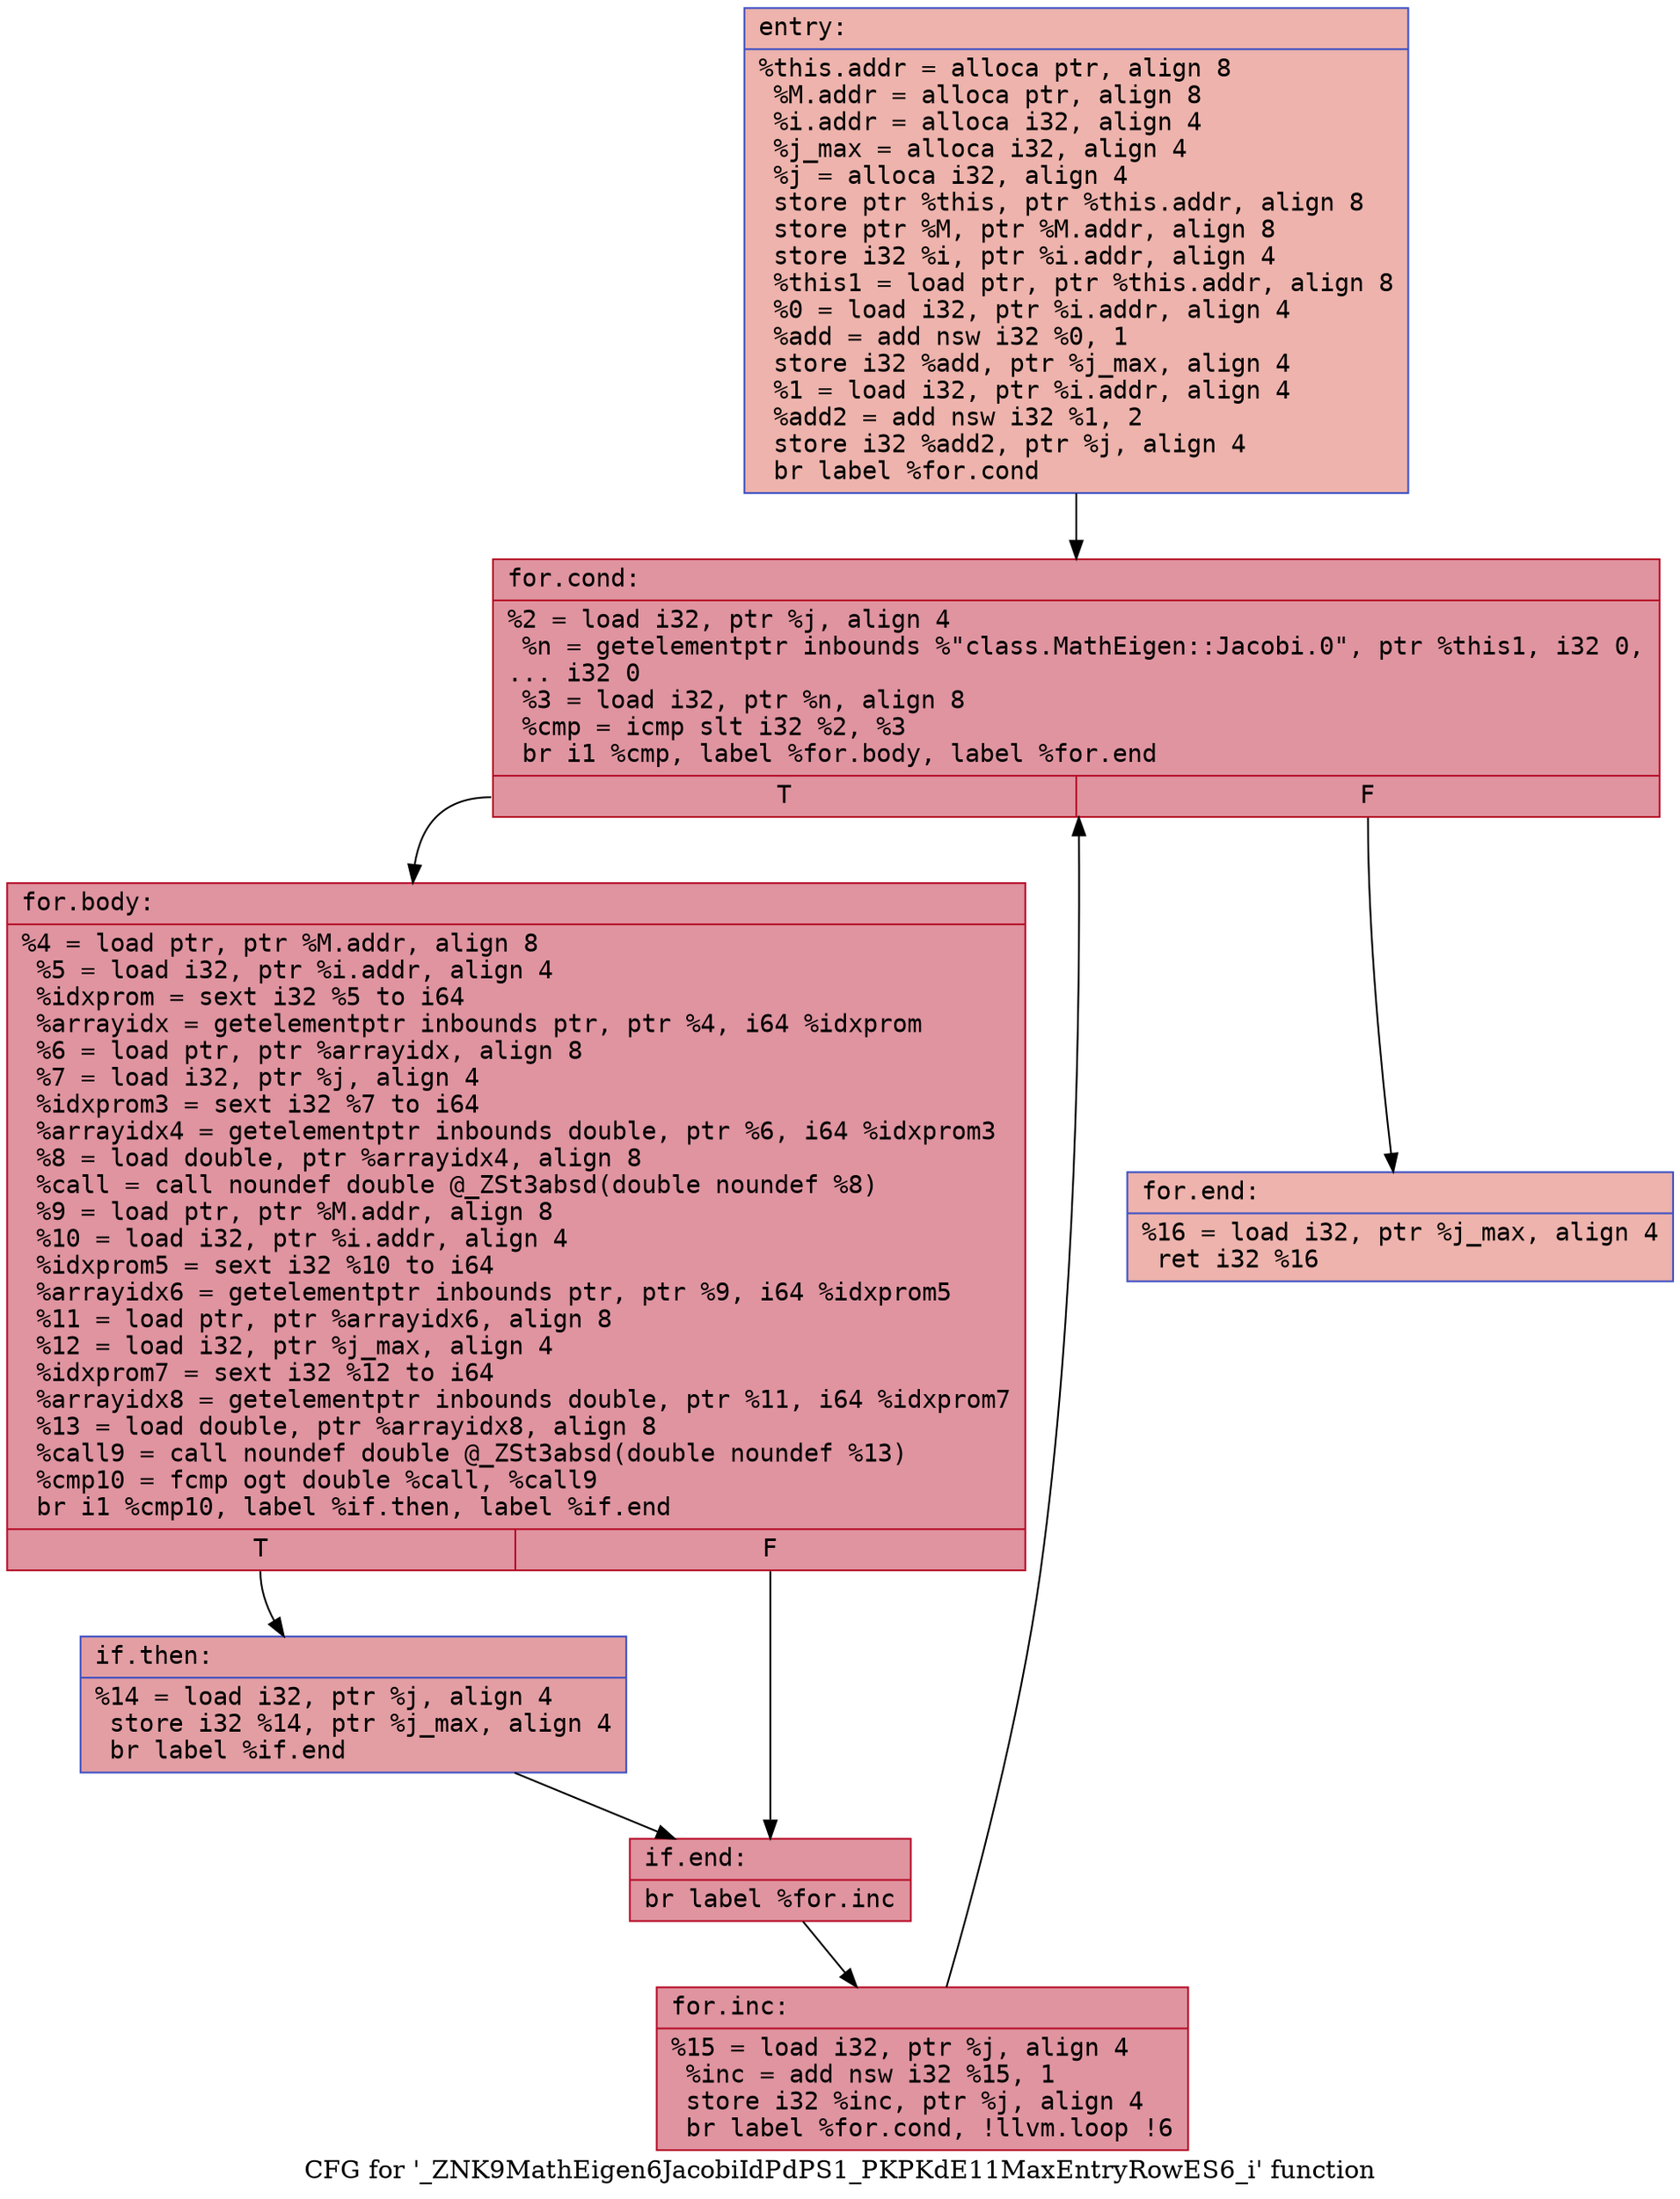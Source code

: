 digraph "CFG for '_ZNK9MathEigen6JacobiIdPdPS1_PKPKdE11MaxEntryRowES6_i' function" {
	label="CFG for '_ZNK9MathEigen6JacobiIdPdPS1_PKPKdE11MaxEntryRowES6_i' function";

	Node0x5600924b3f40 [shape=record,color="#3d50c3ff", style=filled, fillcolor="#d6524470" fontname="Courier",label="{entry:\l|  %this.addr = alloca ptr, align 8\l  %M.addr = alloca ptr, align 8\l  %i.addr = alloca i32, align 4\l  %j_max = alloca i32, align 4\l  %j = alloca i32, align 4\l  store ptr %this, ptr %this.addr, align 8\l  store ptr %M, ptr %M.addr, align 8\l  store i32 %i, ptr %i.addr, align 4\l  %this1 = load ptr, ptr %this.addr, align 8\l  %0 = load i32, ptr %i.addr, align 4\l  %add = add nsw i32 %0, 1\l  store i32 %add, ptr %j_max, align 4\l  %1 = load i32, ptr %i.addr, align 4\l  %add2 = add nsw i32 %1, 2\l  store i32 %add2, ptr %j, align 4\l  br label %for.cond\l}"];
	Node0x5600924b3f40 -> Node0x5600924b4830[tooltip="entry -> for.cond\nProbability 100.00%" ];
	Node0x5600924b4830 [shape=record,color="#b70d28ff", style=filled, fillcolor="#b70d2870" fontname="Courier",label="{for.cond:\l|  %2 = load i32, ptr %j, align 4\l  %n = getelementptr inbounds %\"class.MathEigen::Jacobi.0\", ptr %this1, i32 0,\l... i32 0\l  %3 = load i32, ptr %n, align 8\l  %cmp = icmp slt i32 %2, %3\l  br i1 %cmp, label %for.body, label %for.end\l|{<s0>T|<s1>F}}"];
	Node0x5600924b4830:s0 -> Node0x5600924b4d50[tooltip="for.cond -> for.body\nProbability 96.88%" ];
	Node0x5600924b4830:s1 -> Node0x5600924b4dd0[tooltip="for.cond -> for.end\nProbability 3.12%" ];
	Node0x5600924b4d50 [shape=record,color="#b70d28ff", style=filled, fillcolor="#b70d2870" fontname="Courier",label="{for.body:\l|  %4 = load ptr, ptr %M.addr, align 8\l  %5 = load i32, ptr %i.addr, align 4\l  %idxprom = sext i32 %5 to i64\l  %arrayidx = getelementptr inbounds ptr, ptr %4, i64 %idxprom\l  %6 = load ptr, ptr %arrayidx, align 8\l  %7 = load i32, ptr %j, align 4\l  %idxprom3 = sext i32 %7 to i64\l  %arrayidx4 = getelementptr inbounds double, ptr %6, i64 %idxprom3\l  %8 = load double, ptr %arrayidx4, align 8\l  %call = call noundef double @_ZSt3absd(double noundef %8)\l  %9 = load ptr, ptr %M.addr, align 8\l  %10 = load i32, ptr %i.addr, align 4\l  %idxprom5 = sext i32 %10 to i64\l  %arrayidx6 = getelementptr inbounds ptr, ptr %9, i64 %idxprom5\l  %11 = load ptr, ptr %arrayidx6, align 8\l  %12 = load i32, ptr %j_max, align 4\l  %idxprom7 = sext i32 %12 to i64\l  %arrayidx8 = getelementptr inbounds double, ptr %11, i64 %idxprom7\l  %13 = load double, ptr %arrayidx8, align 8\l  %call9 = call noundef double @_ZSt3absd(double noundef %13)\l  %cmp10 = fcmp ogt double %call, %call9\l  br i1 %cmp10, label %if.then, label %if.end\l|{<s0>T|<s1>F}}"];
	Node0x5600924b4d50:s0 -> Node0x5600924b5e00[tooltip="for.body -> if.then\nProbability 50.00%" ];
	Node0x5600924b4d50:s1 -> Node0x5600924b5e70[tooltip="for.body -> if.end\nProbability 50.00%" ];
	Node0x5600924b5e00 [shape=record,color="#3d50c3ff", style=filled, fillcolor="#be242e70" fontname="Courier",label="{if.then:\l|  %14 = load i32, ptr %j, align 4\l  store i32 %14, ptr %j_max, align 4\l  br label %if.end\l}"];
	Node0x5600924b5e00 -> Node0x5600924b5e70[tooltip="if.then -> if.end\nProbability 100.00%" ];
	Node0x5600924b5e70 [shape=record,color="#b70d28ff", style=filled, fillcolor="#b70d2870" fontname="Courier",label="{if.end:\l|  br label %for.inc\l}"];
	Node0x5600924b5e70 -> Node0x5600924b6120[tooltip="if.end -> for.inc\nProbability 100.00%" ];
	Node0x5600924b6120 [shape=record,color="#b70d28ff", style=filled, fillcolor="#b70d2870" fontname="Courier",label="{for.inc:\l|  %15 = load i32, ptr %j, align 4\l  %inc = add nsw i32 %15, 1\l  store i32 %inc, ptr %j, align 4\l  br label %for.cond, !llvm.loop !6\l}"];
	Node0x5600924b6120 -> Node0x5600924b4830[tooltip="for.inc -> for.cond\nProbability 100.00%" ];
	Node0x5600924b4dd0 [shape=record,color="#3d50c3ff", style=filled, fillcolor="#d6524470" fontname="Courier",label="{for.end:\l|  %16 = load i32, ptr %j_max, align 4\l  ret i32 %16\l}"];
}
